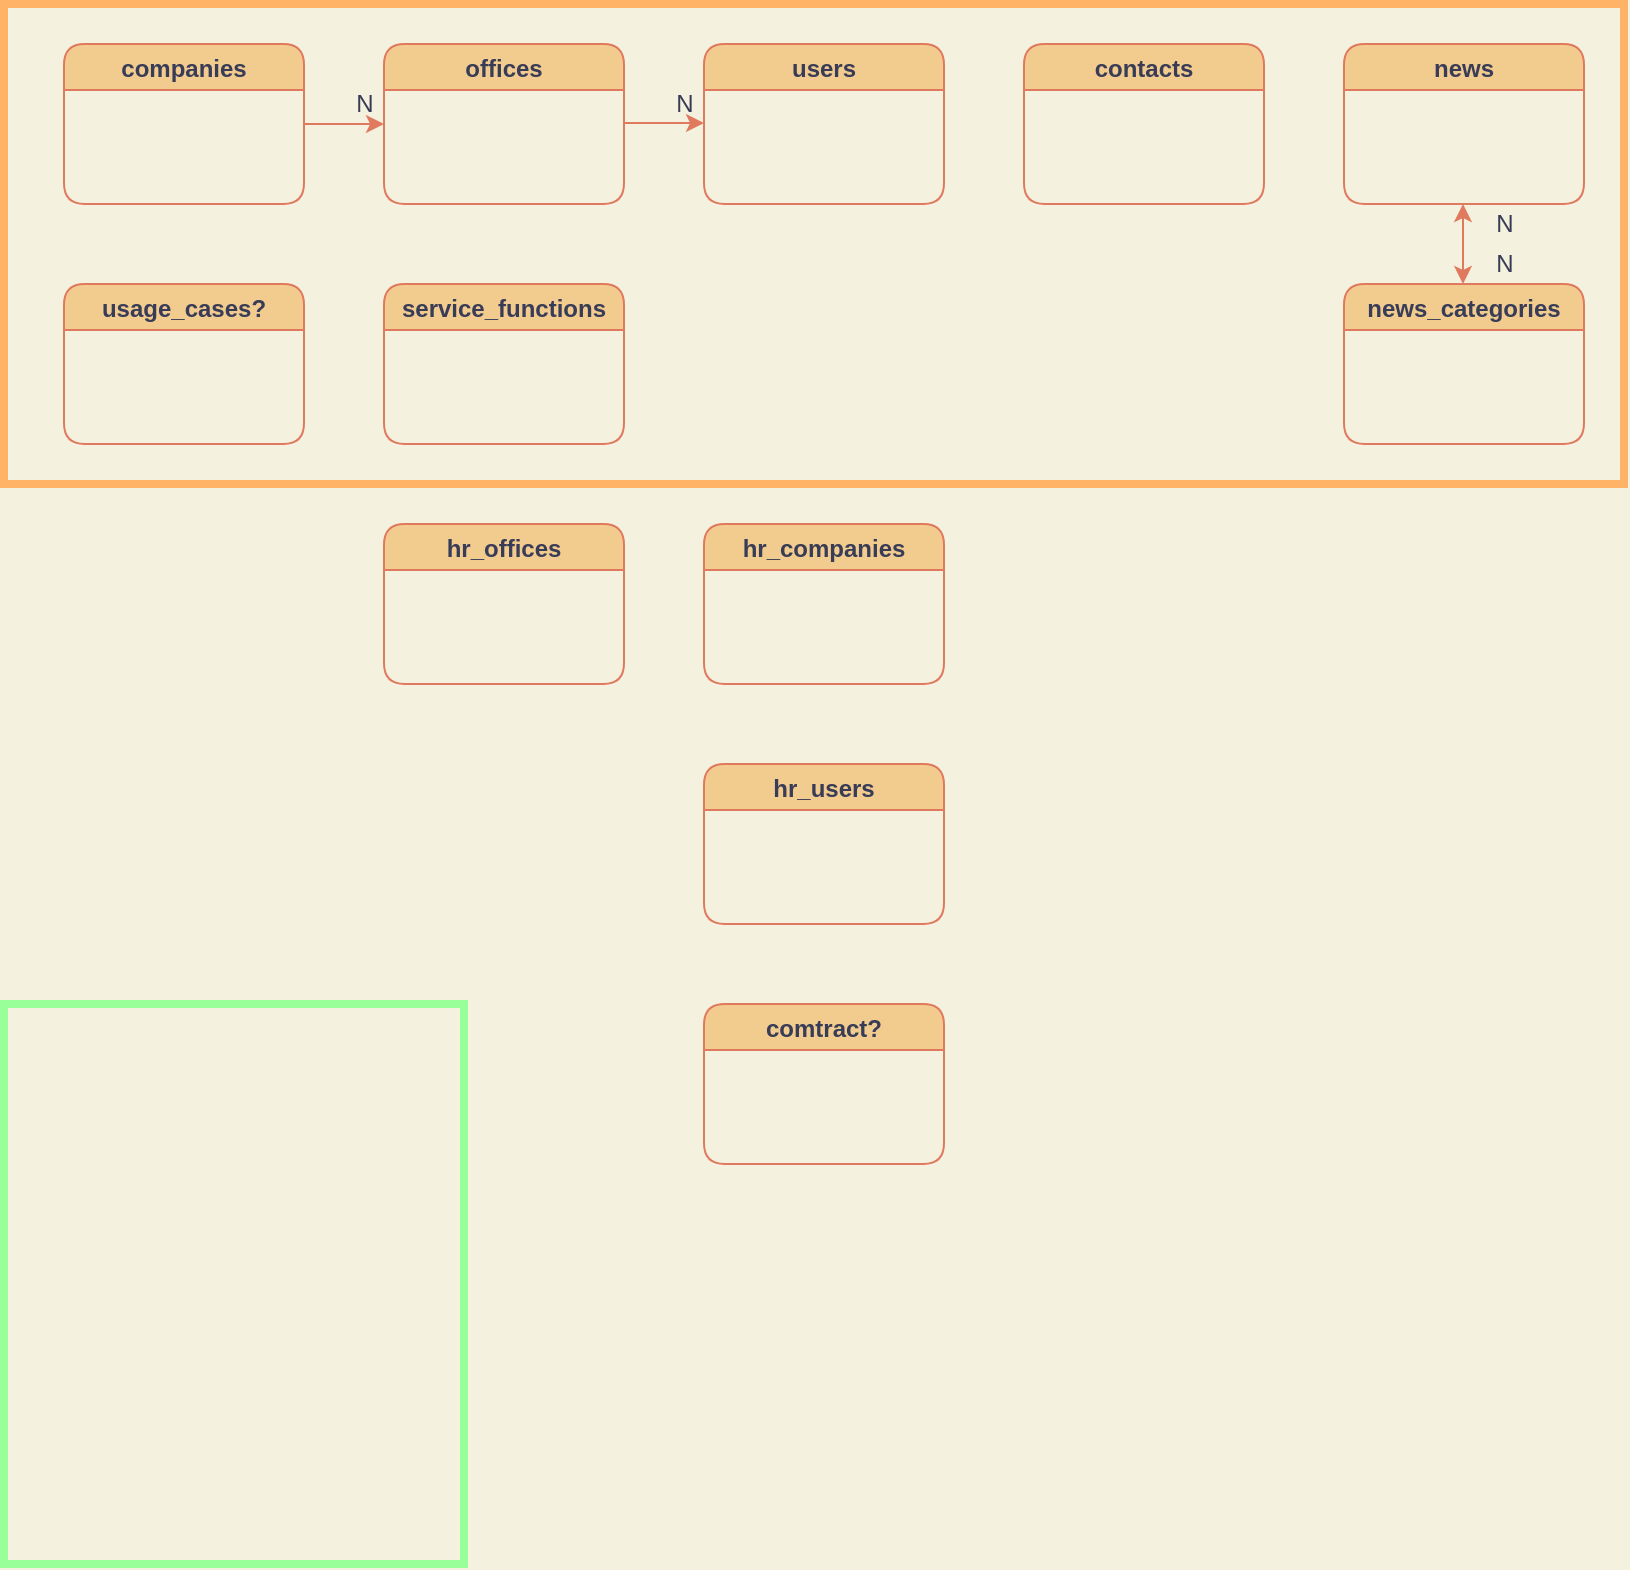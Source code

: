 <mxfile>
    <diagram id="105nAS6qqiuDyQbikRTU" name="ページ1">
        <mxGraphModel dx="1173" dy="815" grid="1" gridSize="10" guides="1" tooltips="1" connect="1" arrows="1" fold="1" page="1" pageScale="1" pageWidth="827" pageHeight="1169" background="#F4F1DE" math="0" shadow="0">
            <root>
                <mxCell id="0"/>
                <mxCell id="1" parent="0"/>
                <mxCell id="24" value="users" style="swimlane;fontColor=#393C56;strokeColor=#E07A5F;fillColor=#F2CC8F;rounded=1;sketch=0;" vertex="1" parent="1">
                    <mxGeometry x="360" y="40" width="120" height="80" as="geometry">
                        <mxRectangle x="600" y="330" width="130" height="23" as="alternateBounds"/>
                    </mxGeometry>
                </mxCell>
                <mxCell id="51" value="" style="rounded=0;whiteSpace=wrap;html=1;sketch=0;fontColor=#393C56;fillColor=none;strokeColor=#FFB366;strokeWidth=4;" vertex="1" parent="24">
                    <mxGeometry x="-350" y="-20" width="810" height="240" as="geometry"/>
                </mxCell>
                <mxCell id="31" value="news" style="swimlane;fontColor=#393C56;strokeColor=#E07A5F;fillColor=#F2CC8F;rounded=1;sketch=0;" vertex="1" parent="24">
                    <mxGeometry x="320" width="120" height="80" as="geometry">
                        <mxRectangle x="600" y="330" width="130" height="23" as="alternateBounds"/>
                    </mxGeometry>
                </mxCell>
                <mxCell id="32" value="offices" style="swimlane;fontColor=#393C56;strokeColor=#E07A5F;fillColor=#F2CC8F;rounded=1;sketch=0;" vertex="1" parent="1">
                    <mxGeometry x="200" y="40" width="120" height="80" as="geometry">
                        <mxRectangle x="600" y="330" width="130" height="23" as="alternateBounds"/>
                    </mxGeometry>
                </mxCell>
                <mxCell id="55" value="N" style="text;html=1;align=center;verticalAlign=middle;resizable=0;points=[];autosize=1;strokeColor=none;fontColor=#393C56;" vertex="1" parent="32">
                    <mxGeometry x="-20" y="20" width="20" height="20" as="geometry"/>
                </mxCell>
                <mxCell id="54" style="edgeStyle=orthogonalEdgeStyle;curved=0;rounded=1;sketch=0;orthogonalLoop=1;jettySize=auto;html=1;exitX=1;exitY=0.5;exitDx=0;exitDy=0;entryX=0;entryY=0.5;entryDx=0;entryDy=0;fontColor=#393C56;strokeColor=#E07A5F;fillColor=#F2CC8F;" edge="1" parent="1" source="33" target="32">
                    <mxGeometry relative="1" as="geometry"/>
                </mxCell>
                <mxCell id="33" value="companies" style="swimlane;fontColor=#393C56;strokeColor=#E07A5F;fillColor=#F2CC8F;rounded=1;sketch=0;" vertex="1" parent="1">
                    <mxGeometry x="40" y="40" width="120" height="80" as="geometry">
                        <mxRectangle x="600" y="330" width="130" height="23" as="alternateBounds"/>
                    </mxGeometry>
                </mxCell>
                <mxCell id="39" value="hr_users" style="swimlane;fontColor=#393C56;strokeColor=#E07A5F;fillColor=#F2CC8F;rounded=1;sketch=0;" vertex="1" parent="1">
                    <mxGeometry x="360" y="400" width="120" height="80" as="geometry">
                        <mxRectangle x="600" y="330" width="130" height="23" as="alternateBounds"/>
                    </mxGeometry>
                </mxCell>
                <mxCell id="40" value="comtract?" style="swimlane;fontColor=#393C56;strokeColor=#E07A5F;fillColor=#F2CC8F;rounded=1;sketch=0;" vertex="1" parent="1">
                    <mxGeometry x="360" y="520" width="120" height="80" as="geometry">
                        <mxRectangle x="600" y="330" width="130" height="23" as="alternateBounds"/>
                    </mxGeometry>
                </mxCell>
                <mxCell id="41" value="hr_offices" style="swimlane;fontColor=#393C56;strokeColor=#E07A5F;fillColor=#F2CC8F;rounded=1;sketch=0;" vertex="1" parent="1">
                    <mxGeometry x="200" y="280" width="120" height="80" as="geometry">
                        <mxRectangle x="600" y="330" width="130" height="23" as="alternateBounds"/>
                    </mxGeometry>
                </mxCell>
                <mxCell id="42" value="usage_cases?" style="swimlane;fontColor=#393C56;strokeColor=#E07A5F;fillColor=#F2CC8F;rounded=1;sketch=0;" vertex="1" parent="1">
                    <mxGeometry x="40" y="160" width="120" height="80" as="geometry">
                        <mxRectangle x="600" y="330" width="130" height="23" as="alternateBounds"/>
                    </mxGeometry>
                </mxCell>
                <mxCell id="44" value="news_categories" style="swimlane;fontColor=#393C56;strokeColor=#E07A5F;fillColor=#F2CC8F;rounded=1;sketch=0;" vertex="1" parent="1">
                    <mxGeometry x="680" y="160" width="120" height="80" as="geometry">
                        <mxRectangle x="600" y="330" width="130" height="23" as="alternateBounds"/>
                    </mxGeometry>
                </mxCell>
                <mxCell id="45" value="contacts" style="swimlane;fontColor=#393C56;strokeColor=#E07A5F;fillColor=#F2CC8F;rounded=1;sketch=0;" vertex="1" parent="1">
                    <mxGeometry x="520" y="40" width="120" height="80" as="geometry">
                        <mxRectangle x="600" y="330" width="130" height="23" as="alternateBounds"/>
                    </mxGeometry>
                </mxCell>
                <mxCell id="46" value="service_functions" style="swimlane;fontColor=#393C56;strokeColor=#E07A5F;fillColor=#F2CC8F;rounded=1;sketch=0;" vertex="1" parent="1">
                    <mxGeometry x="200" y="160" width="120" height="80" as="geometry">
                        <mxRectangle x="600" y="330" width="130" height="23" as="alternateBounds"/>
                    </mxGeometry>
                </mxCell>
                <mxCell id="37" value="hr_companies" style="swimlane;fontColor=#393C56;strokeColor=#E07A5F;fillColor=#F2CC8F;rounded=1;sketch=0;" vertex="1" parent="1">
                    <mxGeometry x="360" y="280" width="120" height="80" as="geometry">
                        <mxRectangle x="600" y="330" width="130" height="23" as="alternateBounds"/>
                    </mxGeometry>
                </mxCell>
                <mxCell id="53" value="" style="rounded=0;whiteSpace=wrap;html=1;sketch=0;fontColor=#393C56;strokeWidth=4;fillColor=none;strokeColor=#99FF99;" vertex="1" parent="1">
                    <mxGeometry x="10" y="520" width="230" height="280" as="geometry"/>
                </mxCell>
                <mxCell id="62" style="edgeStyle=orthogonalEdgeStyle;curved=0;rounded=1;sketch=0;orthogonalLoop=1;jettySize=auto;html=1;exitX=1;exitY=0.5;exitDx=0;exitDy=0;entryX=0;entryY=0.5;entryDx=0;entryDy=0;fontColor=#393C56;strokeColor=#E07A5F;fillColor=#F2CC8F;" edge="1" parent="1">
                    <mxGeometry relative="1" as="geometry">
                        <mxPoint x="320" y="79.5" as="sourcePoint"/>
                        <mxPoint x="360" y="79.5" as="targetPoint"/>
                        <Array as="points">
                            <mxPoint x="360" y="79.5"/>
                        </Array>
                    </mxGeometry>
                </mxCell>
                <mxCell id="36" value="N" style="text;html=1;align=center;verticalAlign=middle;resizable=0;points=[];autosize=1;strokeColor=none;fontColor=#393C56;" vertex="1" parent="1">
                    <mxGeometry x="340" y="60" width="20" height="20" as="geometry"/>
                </mxCell>
                <mxCell id="64" value="" style="endArrow=classic;startArrow=classic;html=1;fontColor=#393C56;strokeColor=#E07A5F;fillColor=#F2CC8F;" edge="1" parent="1">
                    <mxGeometry width="50" height="50" relative="1" as="geometry">
                        <mxPoint x="739.5" y="160" as="sourcePoint"/>
                        <mxPoint x="739.5" y="120" as="targetPoint"/>
                    </mxGeometry>
                </mxCell>
                <mxCell id="65" value="N" style="text;html=1;align=center;verticalAlign=middle;resizable=0;points=[];autosize=1;strokeColor=none;fontColor=#393C56;" vertex="1" parent="1">
                    <mxGeometry x="750" y="120" width="20" height="20" as="geometry"/>
                </mxCell>
                <mxCell id="66" value="N" style="text;html=1;align=center;verticalAlign=middle;resizable=0;points=[];autosize=1;strokeColor=none;fontColor=#393C56;" vertex="1" parent="1">
                    <mxGeometry x="750" y="140" width="20" height="20" as="geometry"/>
                </mxCell>
            </root>
        </mxGraphModel>
    </diagram>
</mxfile>